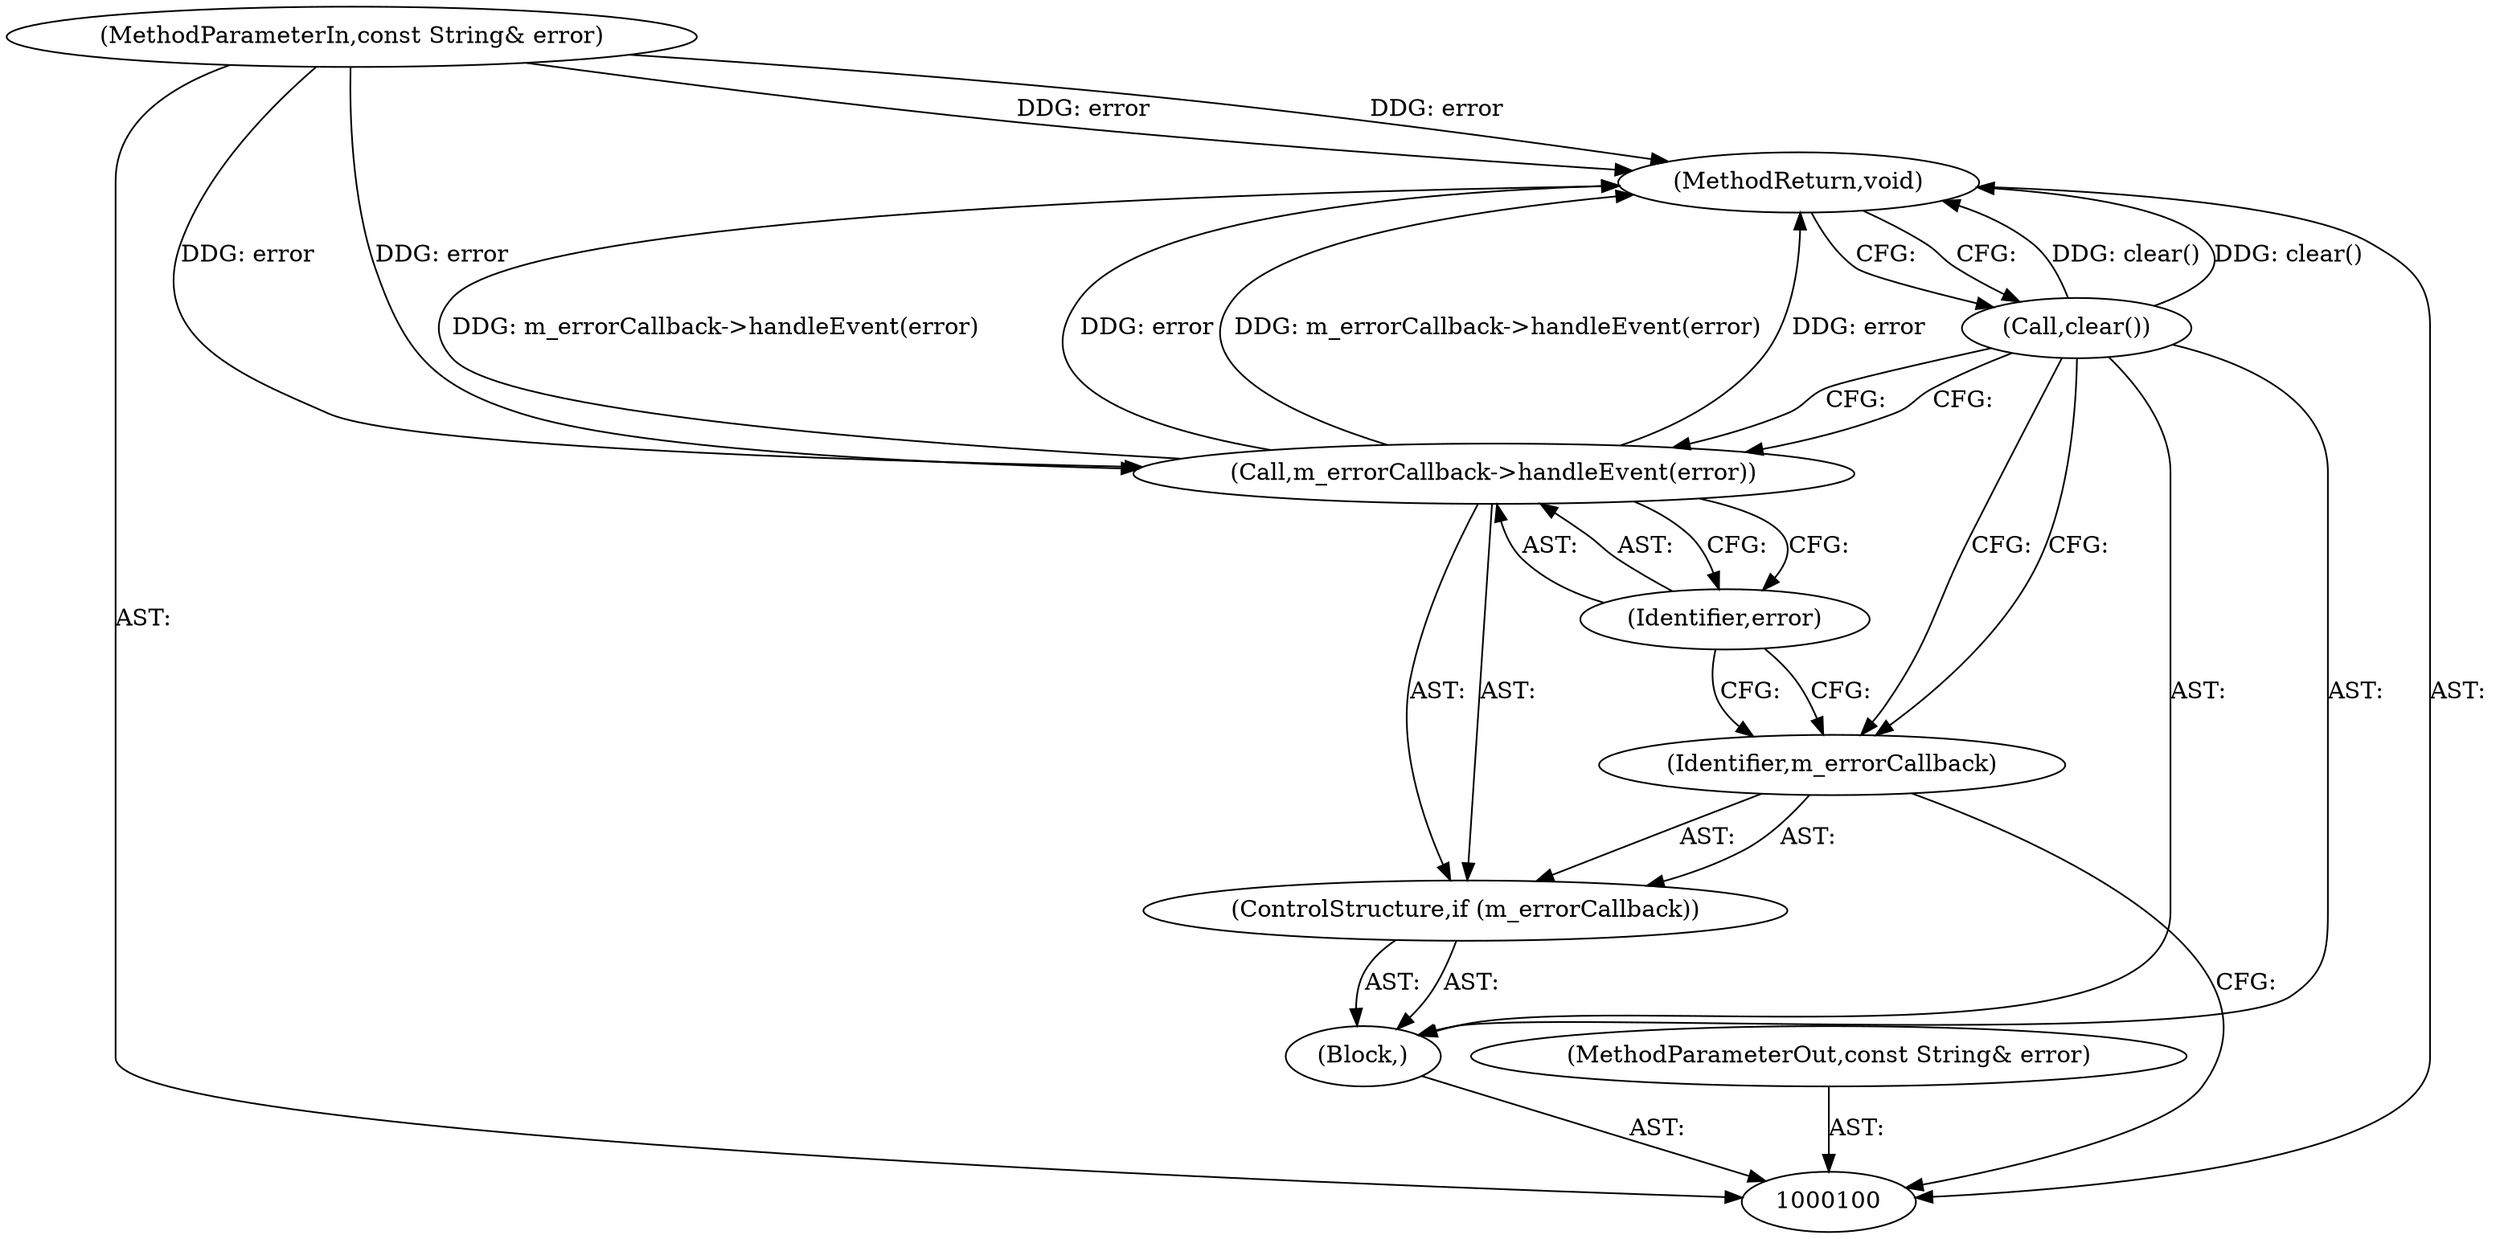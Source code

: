 digraph "1_Chrome_ab5e55ff333def909d025ac45da9ffa0d88a63f2_7" {
"1000108" [label="(MethodReturn,void)"];
"1000101" [label="(MethodParameterIn,const String& error)"];
"1000120" [label="(MethodParameterOut,const String& error)"];
"1000102" [label="(Block,)"];
"1000103" [label="(ControlStructure,if (m_errorCallback))"];
"1000104" [label="(Identifier,m_errorCallback)"];
"1000106" [label="(Identifier,error)"];
"1000105" [label="(Call,m_errorCallback->handleEvent(error))"];
"1000107" [label="(Call,clear())"];
"1000108" -> "1000100"  [label="AST: "];
"1000108" -> "1000107"  [label="CFG: "];
"1000107" -> "1000108"  [label="DDG: clear()"];
"1000105" -> "1000108"  [label="DDG: m_errorCallback->handleEvent(error)"];
"1000105" -> "1000108"  [label="DDG: error"];
"1000101" -> "1000108"  [label="DDG: error"];
"1000101" -> "1000100"  [label="AST: "];
"1000101" -> "1000108"  [label="DDG: error"];
"1000101" -> "1000105"  [label="DDG: error"];
"1000120" -> "1000100"  [label="AST: "];
"1000102" -> "1000100"  [label="AST: "];
"1000103" -> "1000102"  [label="AST: "];
"1000107" -> "1000102"  [label="AST: "];
"1000103" -> "1000102"  [label="AST: "];
"1000104" -> "1000103"  [label="AST: "];
"1000105" -> "1000103"  [label="AST: "];
"1000104" -> "1000103"  [label="AST: "];
"1000104" -> "1000100"  [label="CFG: "];
"1000106" -> "1000104"  [label="CFG: "];
"1000107" -> "1000104"  [label="CFG: "];
"1000106" -> "1000105"  [label="AST: "];
"1000106" -> "1000104"  [label="CFG: "];
"1000105" -> "1000106"  [label="CFG: "];
"1000105" -> "1000103"  [label="AST: "];
"1000105" -> "1000106"  [label="CFG: "];
"1000106" -> "1000105"  [label="AST: "];
"1000107" -> "1000105"  [label="CFG: "];
"1000105" -> "1000108"  [label="DDG: m_errorCallback->handleEvent(error)"];
"1000105" -> "1000108"  [label="DDG: error"];
"1000101" -> "1000105"  [label="DDG: error"];
"1000107" -> "1000102"  [label="AST: "];
"1000107" -> "1000105"  [label="CFG: "];
"1000107" -> "1000104"  [label="CFG: "];
"1000108" -> "1000107"  [label="CFG: "];
"1000107" -> "1000108"  [label="DDG: clear()"];
}
